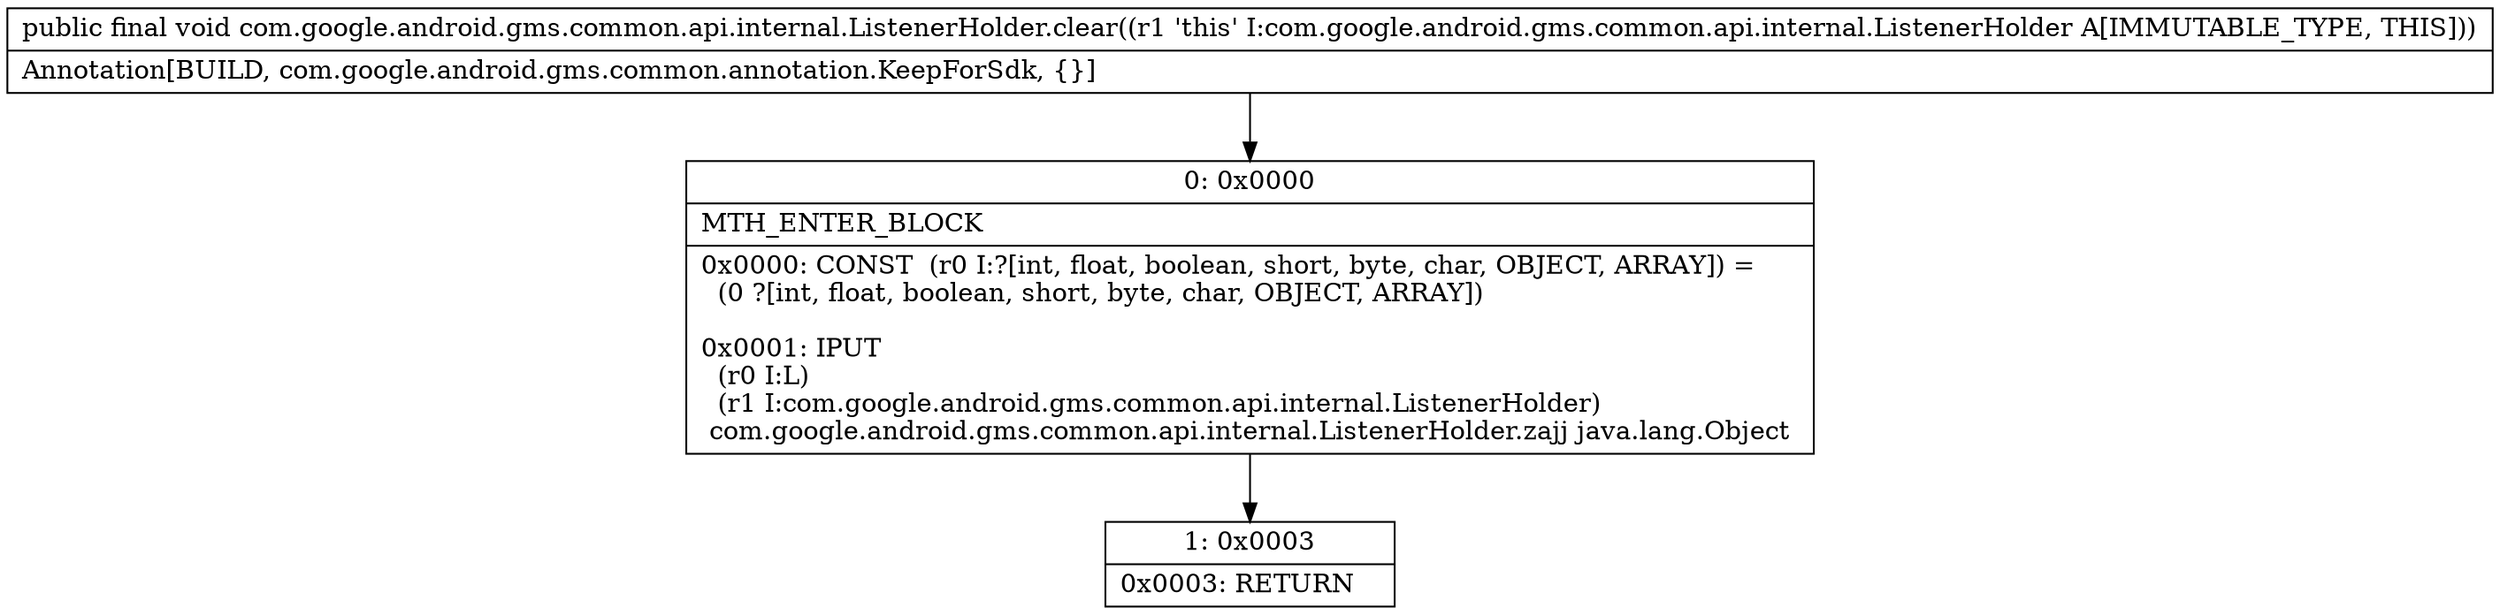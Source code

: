digraph "CFG forcom.google.android.gms.common.api.internal.ListenerHolder.clear()V" {
Node_0 [shape=record,label="{0\:\ 0x0000|MTH_ENTER_BLOCK\l|0x0000: CONST  (r0 I:?[int, float, boolean, short, byte, char, OBJECT, ARRAY]) = \l  (0 ?[int, float, boolean, short, byte, char, OBJECT, ARRAY])\l \l0x0001: IPUT  \l  (r0 I:L)\l  (r1 I:com.google.android.gms.common.api.internal.ListenerHolder)\l com.google.android.gms.common.api.internal.ListenerHolder.zajj java.lang.Object \l}"];
Node_1 [shape=record,label="{1\:\ 0x0003|0x0003: RETURN   \l}"];
MethodNode[shape=record,label="{public final void com.google.android.gms.common.api.internal.ListenerHolder.clear((r1 'this' I:com.google.android.gms.common.api.internal.ListenerHolder A[IMMUTABLE_TYPE, THIS]))  | Annotation[BUILD, com.google.android.gms.common.annotation.KeepForSdk, \{\}]\l}"];
MethodNode -> Node_0;
Node_0 -> Node_1;
}

